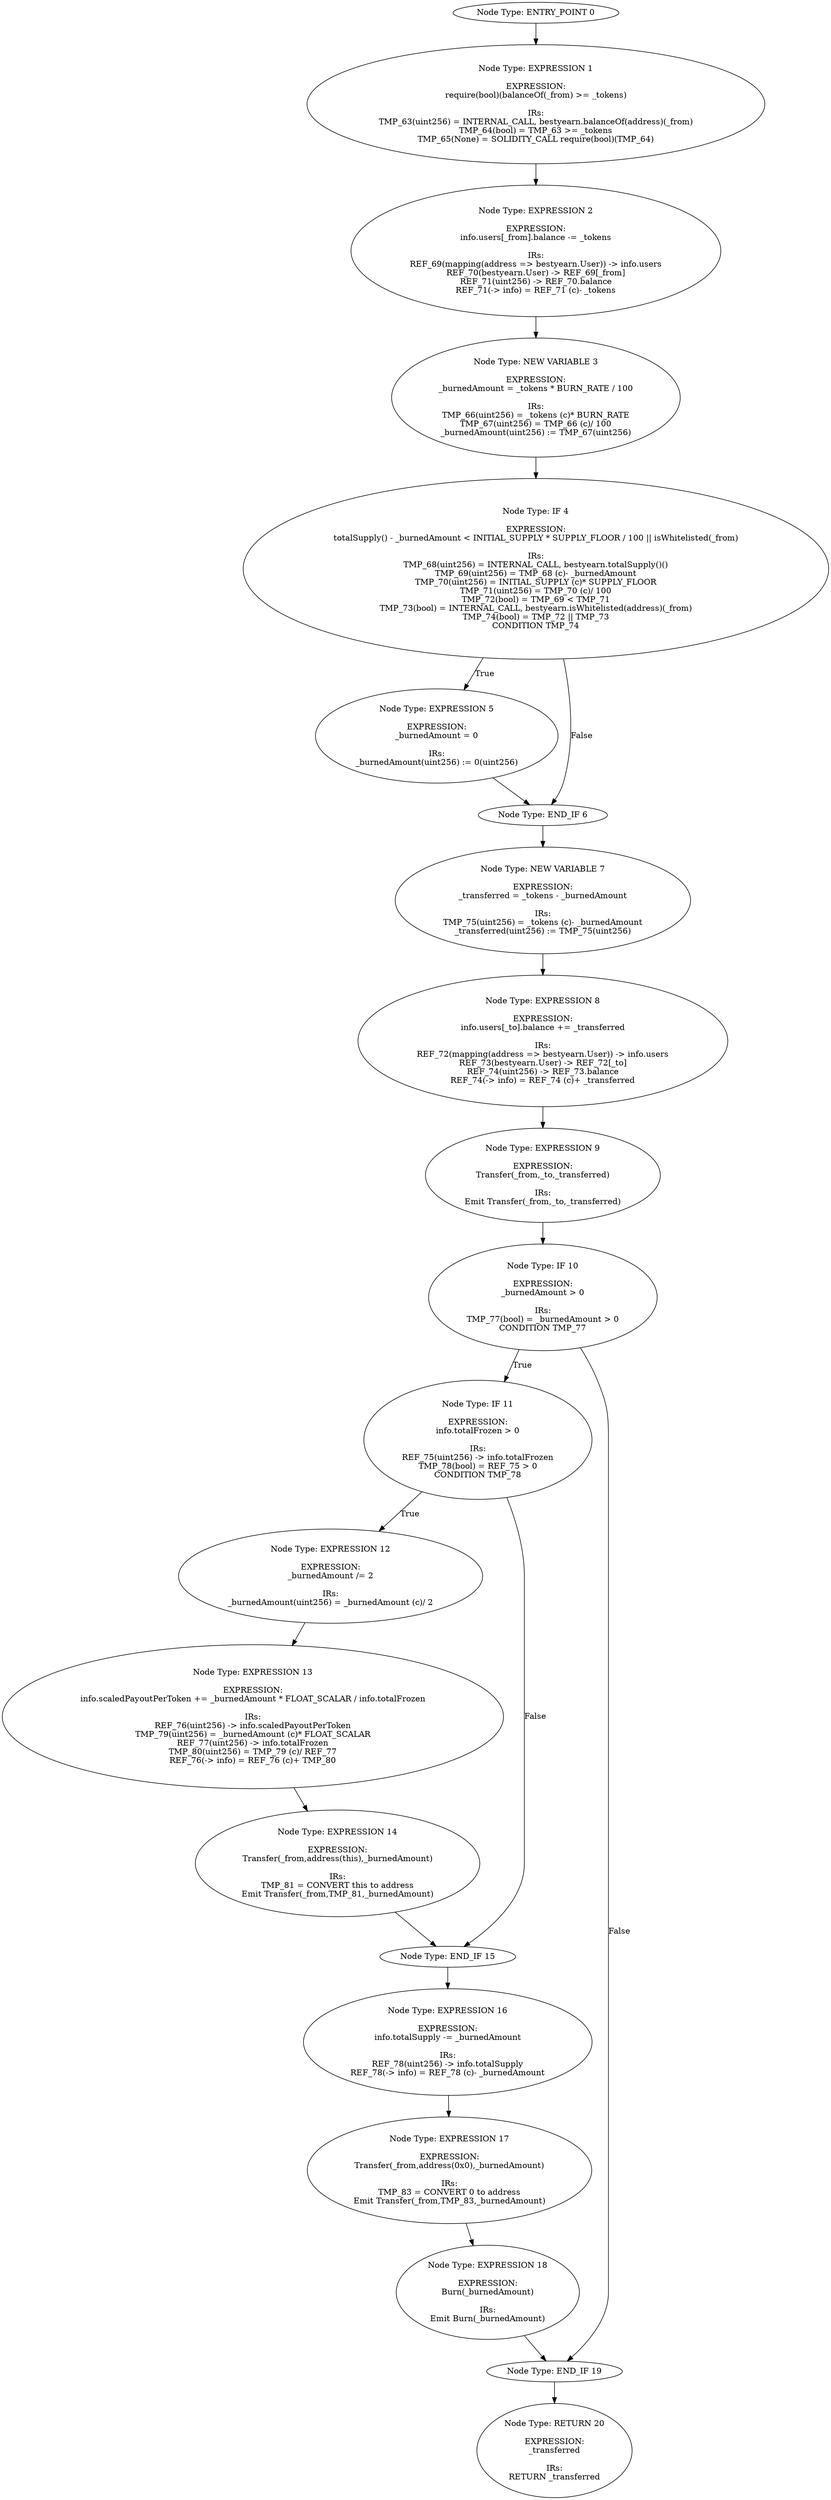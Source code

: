 digraph{
0[label="Node Type: ENTRY_POINT 0
"];
0->1;
1[label="Node Type: EXPRESSION 1

EXPRESSION:
require(bool)(balanceOf(_from) >= _tokens)

IRs:
TMP_63(uint256) = INTERNAL_CALL, bestyearn.balanceOf(address)(_from)
TMP_64(bool) = TMP_63 >= _tokens
TMP_65(None) = SOLIDITY_CALL require(bool)(TMP_64)"];
1->2;
2[label="Node Type: EXPRESSION 2

EXPRESSION:
info.users[_from].balance -= _tokens

IRs:
REF_69(mapping(address => bestyearn.User)) -> info.users
REF_70(bestyearn.User) -> REF_69[_from]
REF_71(uint256) -> REF_70.balance
REF_71(-> info) = REF_71 (c)- _tokens"];
2->3;
3[label="Node Type: NEW VARIABLE 3

EXPRESSION:
_burnedAmount = _tokens * BURN_RATE / 100

IRs:
TMP_66(uint256) = _tokens (c)* BURN_RATE
TMP_67(uint256) = TMP_66 (c)/ 100
_burnedAmount(uint256) := TMP_67(uint256)"];
3->4;
4[label="Node Type: IF 4

EXPRESSION:
totalSupply() - _burnedAmount < INITIAL_SUPPLY * SUPPLY_FLOOR / 100 || isWhitelisted(_from)

IRs:
TMP_68(uint256) = INTERNAL_CALL, bestyearn.totalSupply()()
TMP_69(uint256) = TMP_68 (c)- _burnedAmount
TMP_70(uint256) = INITIAL_SUPPLY (c)* SUPPLY_FLOOR
TMP_71(uint256) = TMP_70 (c)/ 100
TMP_72(bool) = TMP_69 < TMP_71
TMP_73(bool) = INTERNAL_CALL, bestyearn.isWhitelisted(address)(_from)
TMP_74(bool) = TMP_72 || TMP_73
CONDITION TMP_74"];
4->5[label="True"];
4->6[label="False"];
5[label="Node Type: EXPRESSION 5

EXPRESSION:
_burnedAmount = 0

IRs:
_burnedAmount(uint256) := 0(uint256)"];
5->6;
6[label="Node Type: END_IF 6
"];
6->7;
7[label="Node Type: NEW VARIABLE 7

EXPRESSION:
_transferred = _tokens - _burnedAmount

IRs:
TMP_75(uint256) = _tokens (c)- _burnedAmount
_transferred(uint256) := TMP_75(uint256)"];
7->8;
8[label="Node Type: EXPRESSION 8

EXPRESSION:
info.users[_to].balance += _transferred

IRs:
REF_72(mapping(address => bestyearn.User)) -> info.users
REF_73(bestyearn.User) -> REF_72[_to]
REF_74(uint256) -> REF_73.balance
REF_74(-> info) = REF_74 (c)+ _transferred"];
8->9;
9[label="Node Type: EXPRESSION 9

EXPRESSION:
Transfer(_from,_to,_transferred)

IRs:
Emit Transfer(_from,_to,_transferred)"];
9->10;
10[label="Node Type: IF 10

EXPRESSION:
_burnedAmount > 0

IRs:
TMP_77(bool) = _burnedAmount > 0
CONDITION TMP_77"];
10->11[label="True"];
10->19[label="False"];
11[label="Node Type: IF 11

EXPRESSION:
info.totalFrozen > 0

IRs:
REF_75(uint256) -> info.totalFrozen
TMP_78(bool) = REF_75 > 0
CONDITION TMP_78"];
11->12[label="True"];
11->15[label="False"];
12[label="Node Type: EXPRESSION 12

EXPRESSION:
_burnedAmount /= 2

IRs:
_burnedAmount(uint256) = _burnedAmount (c)/ 2"];
12->13;
13[label="Node Type: EXPRESSION 13

EXPRESSION:
info.scaledPayoutPerToken += _burnedAmount * FLOAT_SCALAR / info.totalFrozen

IRs:
REF_76(uint256) -> info.scaledPayoutPerToken
TMP_79(uint256) = _burnedAmount (c)* FLOAT_SCALAR
REF_77(uint256) -> info.totalFrozen
TMP_80(uint256) = TMP_79 (c)/ REF_77
REF_76(-> info) = REF_76 (c)+ TMP_80"];
13->14;
14[label="Node Type: EXPRESSION 14

EXPRESSION:
Transfer(_from,address(this),_burnedAmount)

IRs:
TMP_81 = CONVERT this to address
Emit Transfer(_from,TMP_81,_burnedAmount)"];
14->15;
15[label="Node Type: END_IF 15
"];
15->16;
16[label="Node Type: EXPRESSION 16

EXPRESSION:
info.totalSupply -= _burnedAmount

IRs:
REF_78(uint256) -> info.totalSupply
REF_78(-> info) = REF_78 (c)- _burnedAmount"];
16->17;
17[label="Node Type: EXPRESSION 17

EXPRESSION:
Transfer(_from,address(0x0),_burnedAmount)

IRs:
TMP_83 = CONVERT 0 to address
Emit Transfer(_from,TMP_83,_burnedAmount)"];
17->18;
18[label="Node Type: EXPRESSION 18

EXPRESSION:
Burn(_burnedAmount)

IRs:
Emit Burn(_burnedAmount)"];
18->19;
19[label="Node Type: END_IF 19
"];
19->20;
20[label="Node Type: RETURN 20

EXPRESSION:
_transferred

IRs:
RETURN _transferred"];
}
